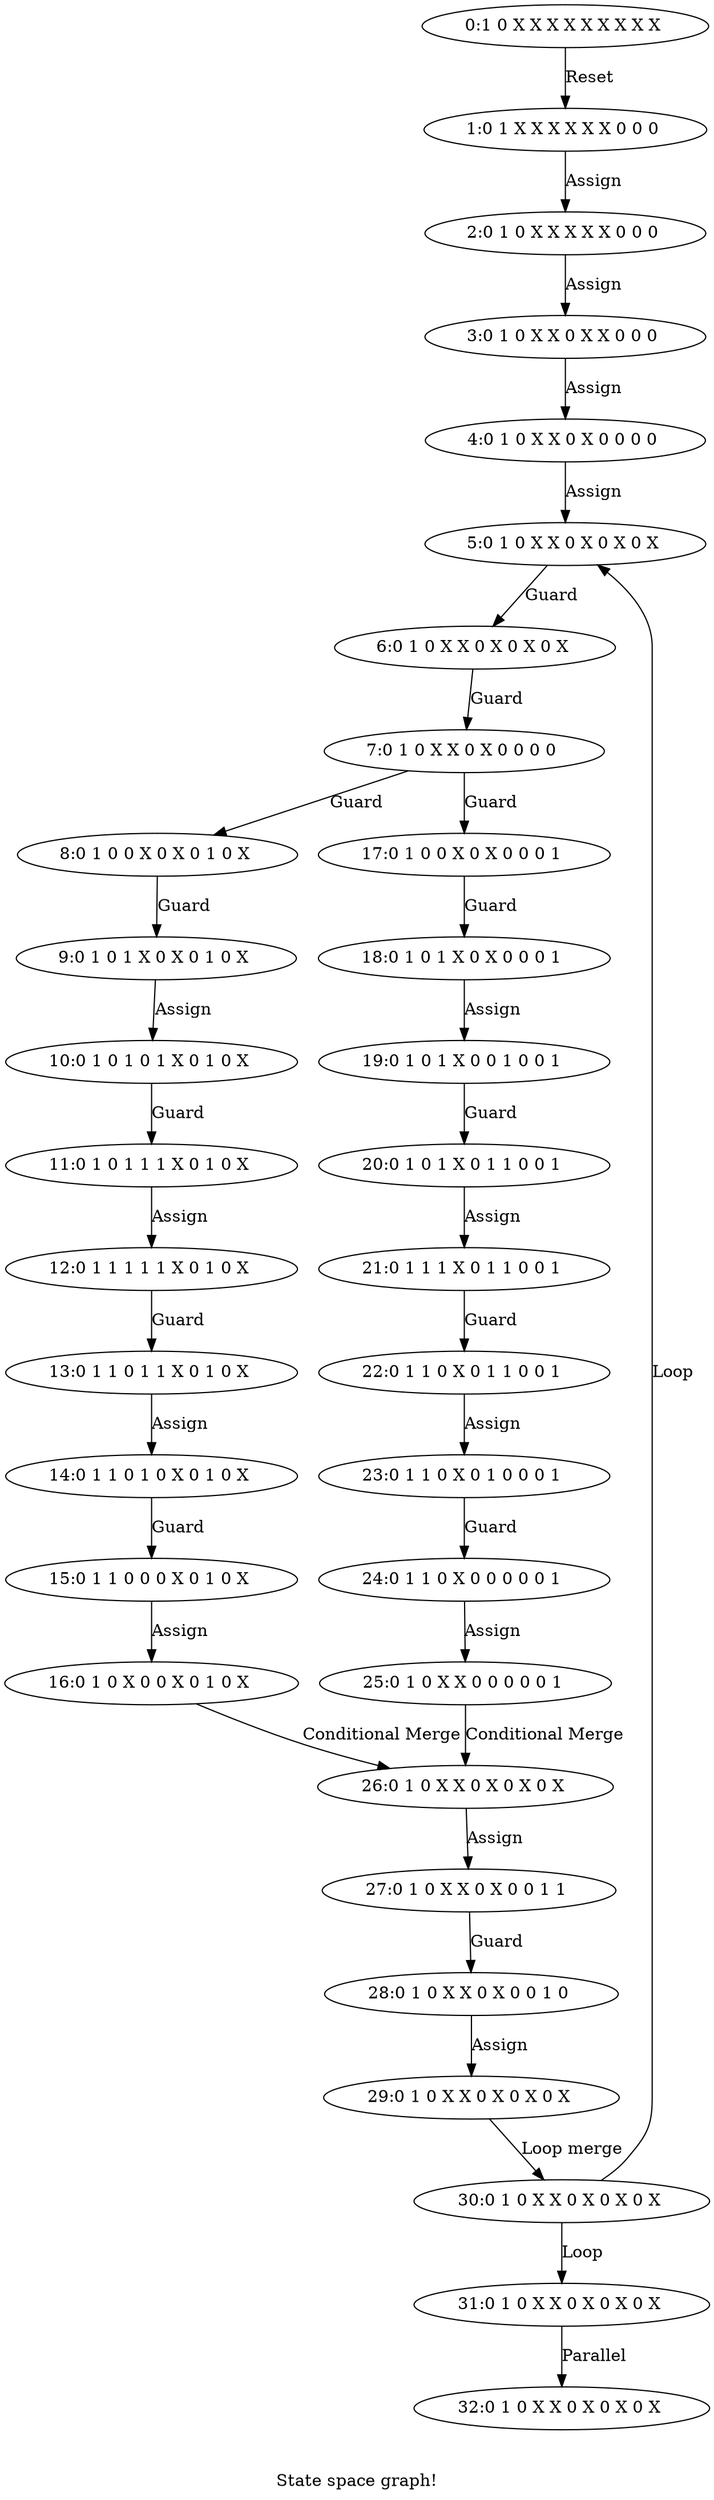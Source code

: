 digraph finite_state_machine {
	graph [ label = "\n\nState space graph!" ];
	node [shape = ellipse];
	graph [ dpi =300 ];
	"0:1 0 X X X X X X X X X " -> "1:0 1 X X X X X X 0 0 0 " [ label = "Reset" ];
	"1:0 1 X X X X X X 0 0 0 " -> "2:0 1 0 X X X X X 0 0 0 " [ label = "Assign" ];
	"2:0 1 0 X X X X X 0 0 0 " -> "3:0 1 0 X X 0 X X 0 0 0 " [ label = "Assign" ];
	"3:0 1 0 X X 0 X X 0 0 0 " -> "4:0 1 0 X X 0 X 0 0 0 0 " [ label = "Assign" ];
	"4:0 1 0 X X 0 X 0 0 0 0 " -> "5:0 1 0 X X 0 X 0 X 0 X " [ label = "Assign" ];
	"5:0 1 0 X X 0 X 0 X 0 X " -> "6:0 1 0 X X 0 X 0 X 0 X " [ label = "Guard" ];
	"6:0 1 0 X X 0 X 0 X 0 X " -> "7:0 1 0 X X 0 X 0 0 0 0 " [ label = "Guard" ];
	"7:0 1 0 X X 0 X 0 0 0 0 " -> "8:0 1 0 0 X 0 X 0 1 0 X " [ label = "Guard" ];
	"7:0 1 0 X X 0 X 0 0 0 0 " -> "17:0 1 0 0 X 0 X 0 0 0 1 " [ label = "Guard" ];
	"8:0 1 0 0 X 0 X 0 1 0 X " -> "9:0 1 0 1 X 0 X 0 1 0 X " [ label = "Guard" ];
	"9:0 1 0 1 X 0 X 0 1 0 X " -> "10:0 1 0 1 0 1 X 0 1 0 X " [ label = "Assign" ];
	"10:0 1 0 1 0 1 X 0 1 0 X " -> "11:0 1 0 1 1 1 X 0 1 0 X " [ label = "Guard" ];
	"11:0 1 0 1 1 1 X 0 1 0 X " -> "12:0 1 1 1 1 1 X 0 1 0 X " [ label = "Assign" ];
	"12:0 1 1 1 1 1 X 0 1 0 X " -> "13:0 1 1 0 1 1 X 0 1 0 X " [ label = "Guard" ];
	"13:0 1 1 0 1 1 X 0 1 0 X " -> "14:0 1 1 0 1 0 X 0 1 0 X " [ label = "Assign" ];
	"14:0 1 1 0 1 0 X 0 1 0 X " -> "15:0 1 1 0 0 0 X 0 1 0 X " [ label = "Guard" ];
	"15:0 1 1 0 0 0 X 0 1 0 X " -> "16:0 1 0 X 0 0 X 0 1 0 X " [ label = "Assign" ];
	"16:0 1 0 X 0 0 X 0 1 0 X " -> "26:0 1 0 X X 0 X 0 X 0 X " [ label = "Conditional Merge" ];
	"17:0 1 0 0 X 0 X 0 0 0 1 " -> "18:0 1 0 1 X 0 X 0 0 0 1 " [ label = "Guard" ];
	"18:0 1 0 1 X 0 X 0 0 0 1 " -> "19:0 1 0 1 X 0 0 1 0 0 1 " [ label = "Assign" ];
	"19:0 1 0 1 X 0 0 1 0 0 1 " -> "20:0 1 0 1 X 0 1 1 0 0 1 " [ label = "Guard" ];
	"20:0 1 0 1 X 0 1 1 0 0 1 " -> "21:0 1 1 1 X 0 1 1 0 0 1 " [ label = "Assign" ];
	"21:0 1 1 1 X 0 1 1 0 0 1 " -> "22:0 1 1 0 X 0 1 1 0 0 1 " [ label = "Guard" ];
	"22:0 1 1 0 X 0 1 1 0 0 1 " -> "23:0 1 1 0 X 0 1 0 0 0 1 " [ label = "Assign" ];
	"23:0 1 1 0 X 0 1 0 0 0 1 " -> "24:0 1 1 0 X 0 0 0 0 0 1 " [ label = "Guard" ];
	"24:0 1 1 0 X 0 0 0 0 0 1 " -> "25:0 1 0 X X 0 0 0 0 0 1 " [ label = "Assign" ];
	"25:0 1 0 X X 0 0 0 0 0 1 " -> "26:0 1 0 X X 0 X 0 X 0 X " [ label = "Conditional Merge" ];
	"26:0 1 0 X X 0 X 0 X 0 X " -> "27:0 1 0 X X 0 X 0 0 1 1 " [ label = "Assign" ];
	"27:0 1 0 X X 0 X 0 0 1 1 " -> "28:0 1 0 X X 0 X 0 0 1 0 " [ label = "Guard" ];
	"28:0 1 0 X X 0 X 0 0 1 0 " -> "29:0 1 0 X X 0 X 0 X 0 X " [ label = "Assign" ];
	"29:0 1 0 X X 0 X 0 X 0 X " -> "30:0 1 0 X X 0 X 0 X 0 X " [ label = "Loop merge" ];
	"30:0 1 0 X X 0 X 0 X 0 X " -> "5:0 1 0 X X 0 X 0 X 0 X " [ label = "Loop" ];
	"30:0 1 0 X X 0 X 0 X 0 X " -> "31:0 1 0 X X 0 X 0 X 0 X " [ label = "Loop" ];
	"31:0 1 0 X X 0 X 0 X 0 X " -> "32:0 1 0 X X 0 X 0 X 0 X " [ label = "Parallel" ];
}

